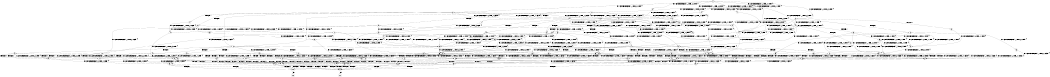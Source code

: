 digraph BCG {
size = "7, 10.5";
center = TRUE;
node [shape = circle];
0 [peripheries = 2];
0 -> 1 [label = "EX !0 !ATOMIC_EXCH_BRANCH (1, +0, TRUE, +0, 1, TRUE) !{}"];
0 -> 2 [label = "EX !2 !ATOMIC_EXCH_BRANCH (1, +0, TRUE, +0, 3, TRUE) !{}"];
0 -> 3 [label = "EX !1 !ATOMIC_EXCH_BRANCH (1, +1, TRUE, +0, 2, TRUE) !{}"];
0 -> 4 [label = "EX !0 !ATOMIC_EXCH_BRANCH (1, +0, TRUE, +0, 1, TRUE) !{}"];
0 -> 5 [label = "EX !2 !ATOMIC_EXCH_BRANCH (1, +0, TRUE, +0, 3, TRUE) !{}"];
0 -> 6 [label = "EX !1 !ATOMIC_EXCH_BRANCH (1, +1, TRUE, +0, 2, TRUE) !{}"];
1 -> 7 [label = "EX !2 !ATOMIC_EXCH_BRANCH (1, +0, TRUE, +0, 3, TRUE) !{}"];
2 -> 7 [label = "EX !0 !ATOMIC_EXCH_BRANCH (1, +0, TRUE, +0, 1, TRUE) !{}"];
3 -> 8 [label = "EX !0 !ATOMIC_EXCH_BRANCH (1, +0, TRUE, +0, 1, FALSE) !{}"];
4 -> 1 [label = "EX !0 !ATOMIC_EXCH_BRANCH (1, +0, TRUE, +0, 1, TRUE) !{}"];
4 -> 7 [label = "EX !2 !ATOMIC_EXCH_BRANCH (1, +0, TRUE, +0, 3, TRUE) !{}"];
4 -> 9 [label = "EX !1 !ATOMIC_EXCH_BRANCH (1, +1, TRUE, +0, 2, TRUE) !{}"];
4 -> 4 [label = "EX !0 !ATOMIC_EXCH_BRANCH (1, +0, TRUE, +0, 1, TRUE) !{}"];
4 -> 10 [label = "EX !2 !ATOMIC_EXCH_BRANCH (1, +0, TRUE, +0, 3, TRUE) !{}"];
4 -> 11 [label = "EX !1 !ATOMIC_EXCH_BRANCH (1, +1, TRUE, +0, 2, TRUE) !{}"];
5 -> 7 [label = "EX !0 !ATOMIC_EXCH_BRANCH (1, +0, TRUE, +0, 1, TRUE) !{}"];
5 -> 12 [label = "EX !1 !ATOMIC_EXCH_BRANCH (1, +1, TRUE, +0, 2, TRUE) !{}"];
5 -> 13 [label = "TERMINATE !2"];
5 -> 10 [label = "EX !0 !ATOMIC_EXCH_BRANCH (1, +0, TRUE, +0, 1, TRUE) !{}"];
5 -> 14 [label = "EX !1 !ATOMIC_EXCH_BRANCH (1, +1, TRUE, +0, 2, TRUE) !{}"];
5 -> 15 [label = "TERMINATE !2"];
6 -> 8 [label = "EX !0 !ATOMIC_EXCH_BRANCH (1, +0, TRUE, +0, 1, FALSE) !{}"];
6 -> 16 [label = "EX !2 !ATOMIC_EXCH_BRANCH (1, +0, TRUE, +0, 3, FALSE) !{}"];
6 -> 17 [label = "TERMINATE !1"];
6 -> 18 [label = "EX !0 !ATOMIC_EXCH_BRANCH (1, +0, TRUE, +0, 1, FALSE) !{}"];
6 -> 19 [label = "EX !2 !ATOMIC_EXCH_BRANCH (1, +0, TRUE, +0, 3, FALSE) !{}"];
6 -> 20 [label = "TERMINATE !1"];
7 -> 21 [label = "EX !1 !ATOMIC_EXCH_BRANCH (1, +1, TRUE, +0, 2, TRUE) !{}"];
8 -> 22 [label = "EX !2 !ATOMIC_EXCH_BRANCH (1, +0, TRUE, +0, 3, TRUE) !{}"];
9 -> 8 [label = "EX !0 !ATOMIC_EXCH_BRANCH (1, +0, TRUE, +0, 1, FALSE) !{}"];
10 -> 7 [label = "EX !0 !ATOMIC_EXCH_BRANCH (1, +0, TRUE, +0, 1, TRUE) !{}"];
10 -> 21 [label = "EX !1 !ATOMIC_EXCH_BRANCH (1, +1, TRUE, +0, 2, TRUE) !{}"];
10 -> 23 [label = "TERMINATE !2"];
10 -> 10 [label = "EX !0 !ATOMIC_EXCH_BRANCH (1, +0, TRUE, +0, 1, TRUE) !{}"];
10 -> 24 [label = "EX !1 !ATOMIC_EXCH_BRANCH (1, +1, TRUE, +0, 2, TRUE) !{}"];
10 -> 25 [label = "TERMINATE !2"];
11 -> 8 [label = "EX !0 !ATOMIC_EXCH_BRANCH (1, +0, TRUE, +0, 1, FALSE) !{}"];
11 -> 26 [label = "EX !2 !ATOMIC_EXCH_BRANCH (1, +0, TRUE, +0, 3, FALSE) !{}"];
11 -> 27 [label = "TERMINATE !1"];
11 -> 18 [label = "EX !0 !ATOMIC_EXCH_BRANCH (1, +0, TRUE, +0, 1, FALSE) !{}"];
11 -> 28 [label = "EX !2 !ATOMIC_EXCH_BRANCH (1, +0, TRUE, +0, 3, FALSE) !{}"];
11 -> 29 [label = "TERMINATE !1"];
12 -> 30 [label = "EX !0 !ATOMIC_EXCH_BRANCH (1, +0, TRUE, +0, 1, FALSE) !{}"];
13 -> 31 [label = "EX !0 !ATOMIC_EXCH_BRANCH (1, +0, TRUE, +0, 1, TRUE) !{}"];
14 -> 30 [label = "EX !0 !ATOMIC_EXCH_BRANCH (1, +0, TRUE, +0, 1, FALSE) !{}"];
14 -> 32 [label = "TERMINATE !2"];
14 -> 33 [label = "TERMINATE !1"];
14 -> 34 [label = "EX !0 !ATOMIC_EXCH_BRANCH (1, +0, TRUE, +0, 1, FALSE) !{}"];
14 -> 35 [label = "TERMINATE !2"];
14 -> 36 [label = "TERMINATE !1"];
15 -> 31 [label = "EX !0 !ATOMIC_EXCH_BRANCH (1, +0, TRUE, +0, 1, TRUE) !{}"];
15 -> 37 [label = "EX !1 !ATOMIC_EXCH_BRANCH (1, +1, TRUE, +0, 2, TRUE) !{}"];
15 -> 38 [label = "EX !0 !ATOMIC_EXCH_BRANCH (1, +0, TRUE, +0, 1, TRUE) !{}"];
15 -> 39 [label = "EX !1 !ATOMIC_EXCH_BRANCH (1, +1, TRUE, +0, 2, TRUE) !{}"];
16 -> 12 [label = "EX !2 !ATOMIC_EXCH_BRANCH (1, +1, TRUE, +0, 3, TRUE) !{}"];
17 -> 40 [label = "EX !0 !ATOMIC_EXCH_BRANCH (1, +0, TRUE, +0, 1, FALSE) !{}"];
18 -> 22 [label = "EX !2 !ATOMIC_EXCH_BRANCH (1, +0, TRUE, +0, 3, TRUE) !{}"];
18 -> 41 [label = "TERMINATE !0"];
18 -> 42 [label = "TERMINATE !1"];
18 -> 43 [label = "EX !2 !ATOMIC_EXCH_BRANCH (1, +0, TRUE, +0, 3, TRUE) !{}"];
18 -> 44 [label = "TERMINATE !0"];
18 -> 45 [label = "TERMINATE !1"];
19 -> 12 [label = "EX !2 !ATOMIC_EXCH_BRANCH (1, +1, TRUE, +0, 3, TRUE) !{}"];
19 -> 46 [label = "EX !0 !ATOMIC_EXCH_BRANCH (1, +0, TRUE, +0, 1, TRUE) !{}"];
19 -> 47 [label = "TERMINATE !1"];
19 -> 14 [label = "EX !2 !ATOMIC_EXCH_BRANCH (1, +1, TRUE, +0, 3, TRUE) !{}"];
19 -> 48 [label = "EX !0 !ATOMIC_EXCH_BRANCH (1, +0, TRUE, +0, 1, TRUE) !{}"];
19 -> 49 [label = "TERMINATE !1"];
20 -> 40 [label = "EX !0 !ATOMIC_EXCH_BRANCH (1, +0, TRUE, +0, 1, FALSE) !{}"];
20 -> 50 [label = "EX !2 !ATOMIC_EXCH_BRANCH (1, +0, TRUE, +0, 3, FALSE) !{}"];
20 -> 51 [label = "EX !0 !ATOMIC_EXCH_BRANCH (1, +0, TRUE, +0, 1, FALSE) !{}"];
20 -> 52 [label = "EX !2 !ATOMIC_EXCH_BRANCH (1, +0, TRUE, +0, 3, FALSE) !{}"];
21 -> 30 [label = "EX !0 !ATOMIC_EXCH_BRANCH (1, +0, TRUE, +0, 1, FALSE) !{}"];
22 -> 53 [label = "TERMINATE !0"];
23 -> 54 [label = "EX !1 !ATOMIC_EXCH_BRANCH (1, +1, TRUE, +0, 2, TRUE) !{}"];
24 -> 30 [label = "EX !0 !ATOMIC_EXCH_BRANCH (1, +0, TRUE, +0, 1, FALSE) !{}"];
24 -> 55 [label = "TERMINATE !2"];
24 -> 56 [label = "TERMINATE !1"];
24 -> 34 [label = "EX !0 !ATOMIC_EXCH_BRANCH (1, +0, TRUE, +0, 1, FALSE) !{}"];
24 -> 57 [label = "TERMINATE !2"];
24 -> 58 [label = "TERMINATE !1"];
25 -> 54 [label = "EX !1 !ATOMIC_EXCH_BRANCH (1, +1, TRUE, +0, 2, TRUE) !{}"];
25 -> 31 [label = "EX !0 !ATOMIC_EXCH_BRANCH (1, +0, TRUE, +0, 1, TRUE) !{}"];
25 -> 59 [label = "EX !1 !ATOMIC_EXCH_BRANCH (1, +1, TRUE, +0, 2, TRUE) !{}"];
25 -> 38 [label = "EX !0 !ATOMIC_EXCH_BRANCH (1, +0, TRUE, +0, 1, TRUE) !{}"];
26 -> 46 [label = "EX !0 !ATOMIC_EXCH_BRANCH (1, +0, TRUE, +0, 1, TRUE) !{}"];
27 -> 60 [label = "EX !2 !ATOMIC_EXCH_BRANCH (1, +0, TRUE, +0, 3, FALSE) !{}"];
28 -> 46 [label = "EX !0 !ATOMIC_EXCH_BRANCH (1, +0, TRUE, +0, 1, TRUE) !{}"];
28 -> 21 [label = "EX !2 !ATOMIC_EXCH_BRANCH (1, +1, TRUE, +0, 3, TRUE) !{}"];
28 -> 61 [label = "TERMINATE !1"];
28 -> 48 [label = "EX !0 !ATOMIC_EXCH_BRANCH (1, +0, TRUE, +0, 1, TRUE) !{}"];
28 -> 24 [label = "EX !2 !ATOMIC_EXCH_BRANCH (1, +1, TRUE, +0, 3, TRUE) !{}"];
28 -> 62 [label = "TERMINATE !1"];
29 -> 60 [label = "EX !2 !ATOMIC_EXCH_BRANCH (1, +0, TRUE, +0, 3, FALSE) !{}"];
29 -> 40 [label = "EX !0 !ATOMIC_EXCH_BRANCH (1, +0, TRUE, +0, 1, FALSE) !{}"];
29 -> 63 [label = "EX !2 !ATOMIC_EXCH_BRANCH (1, +0, TRUE, +0, 3, FALSE) !{}"];
29 -> 51 [label = "EX !0 !ATOMIC_EXCH_BRANCH (1, +0, TRUE, +0, 1, FALSE) !{}"];
30 -> 53 [label = "TERMINATE !0"];
31 -> 54 [label = "EX !1 !ATOMIC_EXCH_BRANCH (1, +1, TRUE, +0, 2, TRUE) !{}"];
32 -> 64 [label = "EX !0 !ATOMIC_EXCH_BRANCH (1, +0, TRUE, +0, 1, FALSE) !{}"];
33 -> 65 [label = "EX !0 !ATOMIC_EXCH_BRANCH (1, +0, TRUE, +0, 1, FALSE) !{}"];
34 -> 53 [label = "TERMINATE !0"];
34 -> 66 [label = "TERMINATE !2"];
34 -> 67 [label = "TERMINATE !1"];
34 -> 68 [label = "TERMINATE !0"];
34 -> 69 [label = "TERMINATE !2"];
34 -> 70 [label = "TERMINATE !1"];
35 -> 64 [label = "EX !0 !ATOMIC_EXCH_BRANCH (1, +0, TRUE, +0, 1, FALSE) !{}"];
35 -> 71 [label = "TERMINATE !1"];
35 -> 72 [label = "EX !0 !ATOMIC_EXCH_BRANCH (1, +0, TRUE, +0, 1, FALSE) !{}"];
35 -> 73 [label = "TERMINATE !1"];
36 -> 65 [label = "EX !0 !ATOMIC_EXCH_BRANCH (1, +0, TRUE, +0, 1, FALSE) !{}"];
36 -> 71 [label = "TERMINATE !2"];
36 -> 74 [label = "EX !0 !ATOMIC_EXCH_BRANCH (1, +0, TRUE, +0, 1, FALSE) !{}"];
36 -> 73 [label = "TERMINATE !2"];
37 -> 64 [label = "EX !0 !ATOMIC_EXCH_BRANCH (1, +0, TRUE, +0, 1, FALSE) !{}"];
38 -> 31 [label = "EX !0 !ATOMIC_EXCH_BRANCH (1, +0, TRUE, +0, 1, TRUE) !{}"];
38 -> 54 [label = "EX !1 !ATOMIC_EXCH_BRANCH (1, +1, TRUE, +0, 2, TRUE) !{}"];
38 -> 38 [label = "EX !0 !ATOMIC_EXCH_BRANCH (1, +0, TRUE, +0, 1, TRUE) !{}"];
38 -> 59 [label = "EX !1 !ATOMIC_EXCH_BRANCH (1, +1, TRUE, +0, 2, TRUE) !{}"];
39 -> 64 [label = "EX !0 !ATOMIC_EXCH_BRANCH (1, +0, TRUE, +0, 1, FALSE) !{}"];
39 -> 71 [label = "TERMINATE !1"];
39 -> 72 [label = "EX !0 !ATOMIC_EXCH_BRANCH (1, +0, TRUE, +0, 1, FALSE) !{}"];
39 -> 73 [label = "TERMINATE !1"];
40 -> 75 [label = "EX !2 !ATOMIC_EXCH_BRANCH (1, +0, TRUE, +0, 3, TRUE) !{}"];
41 -> 76 [label = "EX !2 !ATOMIC_EXCH_BRANCH (1, +0, TRUE, +0, 3, TRUE) !{}"];
42 -> 75 [label = "EX !2 !ATOMIC_EXCH_BRANCH (1, +0, TRUE, +0, 3, TRUE) !{}"];
43 -> 53 [label = "TERMINATE !0"];
43 -> 66 [label = "TERMINATE !2"];
43 -> 67 [label = "TERMINATE !1"];
43 -> 68 [label = "TERMINATE !0"];
43 -> 69 [label = "TERMINATE !2"];
43 -> 70 [label = "TERMINATE !1"];
44 -> 76 [label = "EX !2 !ATOMIC_EXCH_BRANCH (1, +0, TRUE, +0, 3, TRUE) !{}"];
44 -> 77 [label = "TERMINATE !1"];
44 -> 78 [label = "EX !2 !ATOMIC_EXCH_BRANCH (1, +0, TRUE, +0, 3, TRUE) !{}"];
44 -> 79 [label = "TERMINATE !1"];
45 -> 75 [label = "EX !2 !ATOMIC_EXCH_BRANCH (1, +0, TRUE, +0, 3, TRUE) !{}"];
45 -> 77 [label = "TERMINATE !0"];
45 -> 80 [label = "EX !2 !ATOMIC_EXCH_BRANCH (1, +0, TRUE, +0, 3, TRUE) !{}"];
45 -> 79 [label = "TERMINATE !0"];
46 -> 21 [label = "EX !2 !ATOMIC_EXCH_BRANCH (1, +1, TRUE, +0, 3, TRUE) !{}"];
47 -> 81 [label = "EX !0 !ATOMIC_EXCH_BRANCH (1, +0, TRUE, +0, 1, TRUE) !{}"];
48 -> 46 [label = "EX !0 !ATOMIC_EXCH_BRANCH (1, +0, TRUE, +0, 1, TRUE) !{}"];
48 -> 21 [label = "EX !2 !ATOMIC_EXCH_BRANCH (1, +1, TRUE, +0, 3, TRUE) !{}"];
48 -> 61 [label = "TERMINATE !1"];
48 -> 48 [label = "EX !0 !ATOMIC_EXCH_BRANCH (1, +0, TRUE, +0, 1, TRUE) !{}"];
48 -> 24 [label = "EX !2 !ATOMIC_EXCH_BRANCH (1, +1, TRUE, +0, 3, TRUE) !{}"];
48 -> 62 [label = "TERMINATE !1"];
49 -> 81 [label = "EX !0 !ATOMIC_EXCH_BRANCH (1, +0, TRUE, +0, 1, TRUE) !{}"];
49 -> 82 [label = "EX !2 !ATOMIC_EXCH_BRANCH (1, +1, TRUE, +0, 3, TRUE) !{}"];
49 -> 83 [label = "EX !0 !ATOMIC_EXCH_BRANCH (1, +0, TRUE, +0, 1, TRUE) !{}"];
49 -> 84 [label = "EX !2 !ATOMIC_EXCH_BRANCH (1, +1, TRUE, +0, 3, TRUE) !{}"];
50 -> 82 [label = "EX !2 !ATOMIC_EXCH_BRANCH (1, +1, TRUE, +0, 3, TRUE) !{}"];
51 -> 75 [label = "EX !2 !ATOMIC_EXCH_BRANCH (1, +0, TRUE, +0, 3, TRUE) !{}"];
51 -> 77 [label = "TERMINATE !0"];
51 -> 80 [label = "EX !2 !ATOMIC_EXCH_BRANCH (1, +0, TRUE, +0, 3, TRUE) !{}"];
51 -> 79 [label = "TERMINATE !0"];
52 -> 82 [label = "EX !2 !ATOMIC_EXCH_BRANCH (1, +1, TRUE, +0, 3, TRUE) !{}"];
52 -> 81 [label = "EX !0 !ATOMIC_EXCH_BRANCH (1, +0, TRUE, +0, 1, TRUE) !{}"];
52 -> 84 [label = "EX !2 !ATOMIC_EXCH_BRANCH (1, +1, TRUE, +0, 3, TRUE) !{}"];
52 -> 83 [label = "EX !0 !ATOMIC_EXCH_BRANCH (1, +0, TRUE, +0, 1, TRUE) !{}"];
53 -> 85 [label = "TERMINATE !2"];
54 -> 64 [label = "EX !0 !ATOMIC_EXCH_BRANCH (1, +0, TRUE, +0, 1, FALSE) !{}"];
55 -> 86 [label = "TERMINATE !1"];
56 -> 86 [label = "TERMINATE !2"];
57 -> 86 [label = "TERMINATE !1"];
57 -> 64 [label = "EX !0 !ATOMIC_EXCH_BRANCH (1, +0, TRUE, +0, 1, FALSE) !{}"];
57 -> 87 [label = "TERMINATE !1"];
57 -> 72 [label = "EX !0 !ATOMIC_EXCH_BRANCH (1, +0, TRUE, +0, 1, FALSE) !{}"];
58 -> 86 [label = "TERMINATE !2"];
58 -> 65 [label = "EX !0 !ATOMIC_EXCH_BRANCH (1, +0, TRUE, +0, 1, FALSE) !{}"];
58 -> 87 [label = "TERMINATE !2"];
58 -> 74 [label = "EX !0 !ATOMIC_EXCH_BRANCH (1, +0, TRUE, +0, 1, FALSE) !{}"];
59 -> 64 [label = "EX !0 !ATOMIC_EXCH_BRANCH (1, +0, TRUE, +0, 1, FALSE) !{}"];
59 -> 86 [label = "TERMINATE !1"];
59 -> 72 [label = "EX !0 !ATOMIC_EXCH_BRANCH (1, +0, TRUE, +0, 1, FALSE) !{}"];
59 -> 87 [label = "TERMINATE !1"];
60 -> 81 [label = "EX !0 !ATOMIC_EXCH_BRANCH (1, +0, TRUE, +0, 1, TRUE) !{}"];
61 -> 81 [label = "EX !0 !ATOMIC_EXCH_BRANCH (1, +0, TRUE, +0, 1, TRUE) !{}"];
62 -> 81 [label = "EX !0 !ATOMIC_EXCH_BRANCH (1, +0, TRUE, +0, 1, TRUE) !{}"];
62 -> 88 [label = "EX !2 !ATOMIC_EXCH_BRANCH (1, +1, TRUE, +0, 3, TRUE) !{}"];
62 -> 83 [label = "EX !0 !ATOMIC_EXCH_BRANCH (1, +0, TRUE, +0, 1, TRUE) !{}"];
62 -> 89 [label = "EX !2 !ATOMIC_EXCH_BRANCH (1, +1, TRUE, +0, 3, TRUE) !{}"];
63 -> 81 [label = "EX !0 !ATOMIC_EXCH_BRANCH (1, +0, TRUE, +0, 1, TRUE) !{}"];
63 -> 88 [label = "EX !2 !ATOMIC_EXCH_BRANCH (1, +1, TRUE, +0, 3, TRUE) !{}"];
63 -> 83 [label = "EX !0 !ATOMIC_EXCH_BRANCH (1, +0, TRUE, +0, 1, TRUE) !{}"];
63 -> 89 [label = "EX !2 !ATOMIC_EXCH_BRANCH (1, +1, TRUE, +0, 3, TRUE) !{}"];
64 -> 85 [label = "TERMINATE !0"];
65 -> 90 [label = "TERMINATE !0"];
66 -> 85 [label = "TERMINATE !0"];
67 -> 90 [label = "TERMINATE !0"];
68 -> 85 [label = "TERMINATE !2"];
68 -> 90 [label = "TERMINATE !1"];
68 -> 91 [label = "TERMINATE !2"];
68 -> 92 [label = "TERMINATE !1"];
69 -> 85 [label = "TERMINATE !0"];
69 -> 93 [label = "TERMINATE !1"];
69 -> 91 [label = "TERMINATE !0"];
69 -> 94 [label = "TERMINATE !1"];
70 -> 90 [label = "TERMINATE !0"];
70 -> 93 [label = "TERMINATE !2"];
70 -> 92 [label = "TERMINATE !0"];
70 -> 94 [label = "TERMINATE !2"];
71 -> 95 [label = "EX !0 !ATOMIC_EXCH_BRANCH (1, +0, TRUE, +0, 1, FALSE) !{}"];
72 -> 85 [label = "TERMINATE !0"];
72 -> 93 [label = "TERMINATE !1"];
72 -> 91 [label = "TERMINATE !0"];
72 -> 94 [label = "TERMINATE !1"];
73 -> 95 [label = "EX !0 !ATOMIC_EXCH_BRANCH (1, +0, TRUE, +0, 1, FALSE) !{}"];
73 -> 96 [label = "EX !0 !ATOMIC_EXCH_BRANCH (1, +0, TRUE, +0, 1, FALSE) !{}"];
74 -> 90 [label = "TERMINATE !0"];
74 -> 93 [label = "TERMINATE !2"];
74 -> 92 [label = "TERMINATE !0"];
74 -> 94 [label = "TERMINATE !2"];
75 -> 90 [label = "TERMINATE !0"];
76 -> 85 [label = "TERMINATE !2"];
77 -> 97 [label = "EX !2 !ATOMIC_EXCH_BRANCH (1, +0, TRUE, +0, 3, TRUE) !{}"];
78 -> 85 [label = "TERMINATE !2"];
78 -> 90 [label = "TERMINATE !1"];
78 -> 91 [label = "TERMINATE !2"];
78 -> 92 [label = "TERMINATE !1"];
79 -> 97 [label = "EX !2 !ATOMIC_EXCH_BRANCH (1, +0, TRUE, +0, 3, TRUE) !{}"];
79 -> 98 [label = "EX !2 !ATOMIC_EXCH_BRANCH (1, +0, TRUE, +0, 3, TRUE) !{}"];
80 -> 90 [label = "TERMINATE !0"];
80 -> 93 [label = "TERMINATE !2"];
80 -> 92 [label = "TERMINATE !0"];
80 -> 94 [label = "TERMINATE !2"];
81 -> 88 [label = "EX !2 !ATOMIC_EXCH_BRANCH (1, +1, TRUE, +0, 3, TRUE) !{}"];
82 -> 65 [label = "EX !0 !ATOMIC_EXCH_BRANCH (1, +0, TRUE, +0, 1, FALSE) !{}"];
83 -> 81 [label = "EX !0 !ATOMIC_EXCH_BRANCH (1, +0, TRUE, +0, 1, TRUE) !{}"];
83 -> 88 [label = "EX !2 !ATOMIC_EXCH_BRANCH (1, +1, TRUE, +0, 3, TRUE) !{}"];
83 -> 83 [label = "EX !0 !ATOMIC_EXCH_BRANCH (1, +0, TRUE, +0, 1, TRUE) !{}"];
83 -> 89 [label = "EX !2 !ATOMIC_EXCH_BRANCH (1, +1, TRUE, +0, 3, TRUE) !{}"];
84 -> 65 [label = "EX !0 !ATOMIC_EXCH_BRANCH (1, +0, TRUE, +0, 1, FALSE) !{}"];
84 -> 71 [label = "TERMINATE !2"];
84 -> 74 [label = "EX !0 !ATOMIC_EXCH_BRANCH (1, +0, TRUE, +0, 1, FALSE) !{}"];
84 -> 73 [label = "TERMINATE !2"];
85 -> 99 [label = "TERMINATE !1"];
86 -> 95 [label = "EX !0 !ATOMIC_EXCH_BRANCH (1, +0, TRUE, +0, 1, FALSE) !{}"];
87 -> 95 [label = "EX !0 !ATOMIC_EXCH_BRANCH (1, +0, TRUE, +0, 1, FALSE) !{}"];
87 -> 96 [label = "EX !0 !ATOMIC_EXCH_BRANCH (1, +0, TRUE, +0, 1, FALSE) !{}"];
88 -> 65 [label = "EX !0 !ATOMIC_EXCH_BRANCH (1, +0, TRUE, +0, 1, FALSE) !{}"];
89 -> 65 [label = "EX !0 !ATOMIC_EXCH_BRANCH (1, +0, TRUE, +0, 1, FALSE) !{}"];
89 -> 86 [label = "TERMINATE !2"];
89 -> 74 [label = "EX !0 !ATOMIC_EXCH_BRANCH (1, +0, TRUE, +0, 1, FALSE) !{}"];
89 -> 87 [label = "TERMINATE !2"];
90 -> 99 [label = "TERMINATE !2"];
91 -> 99 [label = "TERMINATE !1"];
91 -> 100 [label = "TERMINATE !1"];
92 -> 99 [label = "TERMINATE !2"];
92 -> 100 [label = "TERMINATE !2"];
93 -> 99 [label = "TERMINATE !0"];
94 -> 99 [label = "TERMINATE !0"];
94 -> 100 [label = "TERMINATE !0"];
95 -> 99 [label = "TERMINATE !0"];
96 -> 99 [label = "TERMINATE !0"];
96 -> 100 [label = "TERMINATE !0"];
97 -> 99 [label = "TERMINATE !2"];
98 -> 99 [label = "TERMINATE !2"];
98 -> 100 [label = "TERMINATE !2"];
99 -> 101 [label = "exit"];
100 -> 102 [label = "exit"];
}
